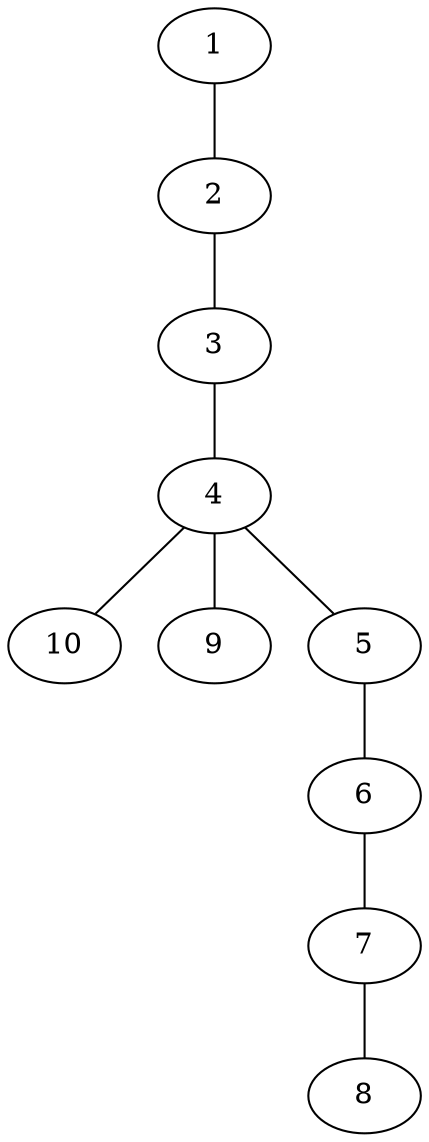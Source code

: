 graph "N-DIGaPJD2" {
	10
	4 -- 10
	9
	4 -- 9
	8
	7 -- 8
	7
	6 -- 7
	6
	5 -- 6
	5
	4 -- 5
	4
	3 -- 4
	3
	2 -- 3
	2
	1 -- 2
	1
}
